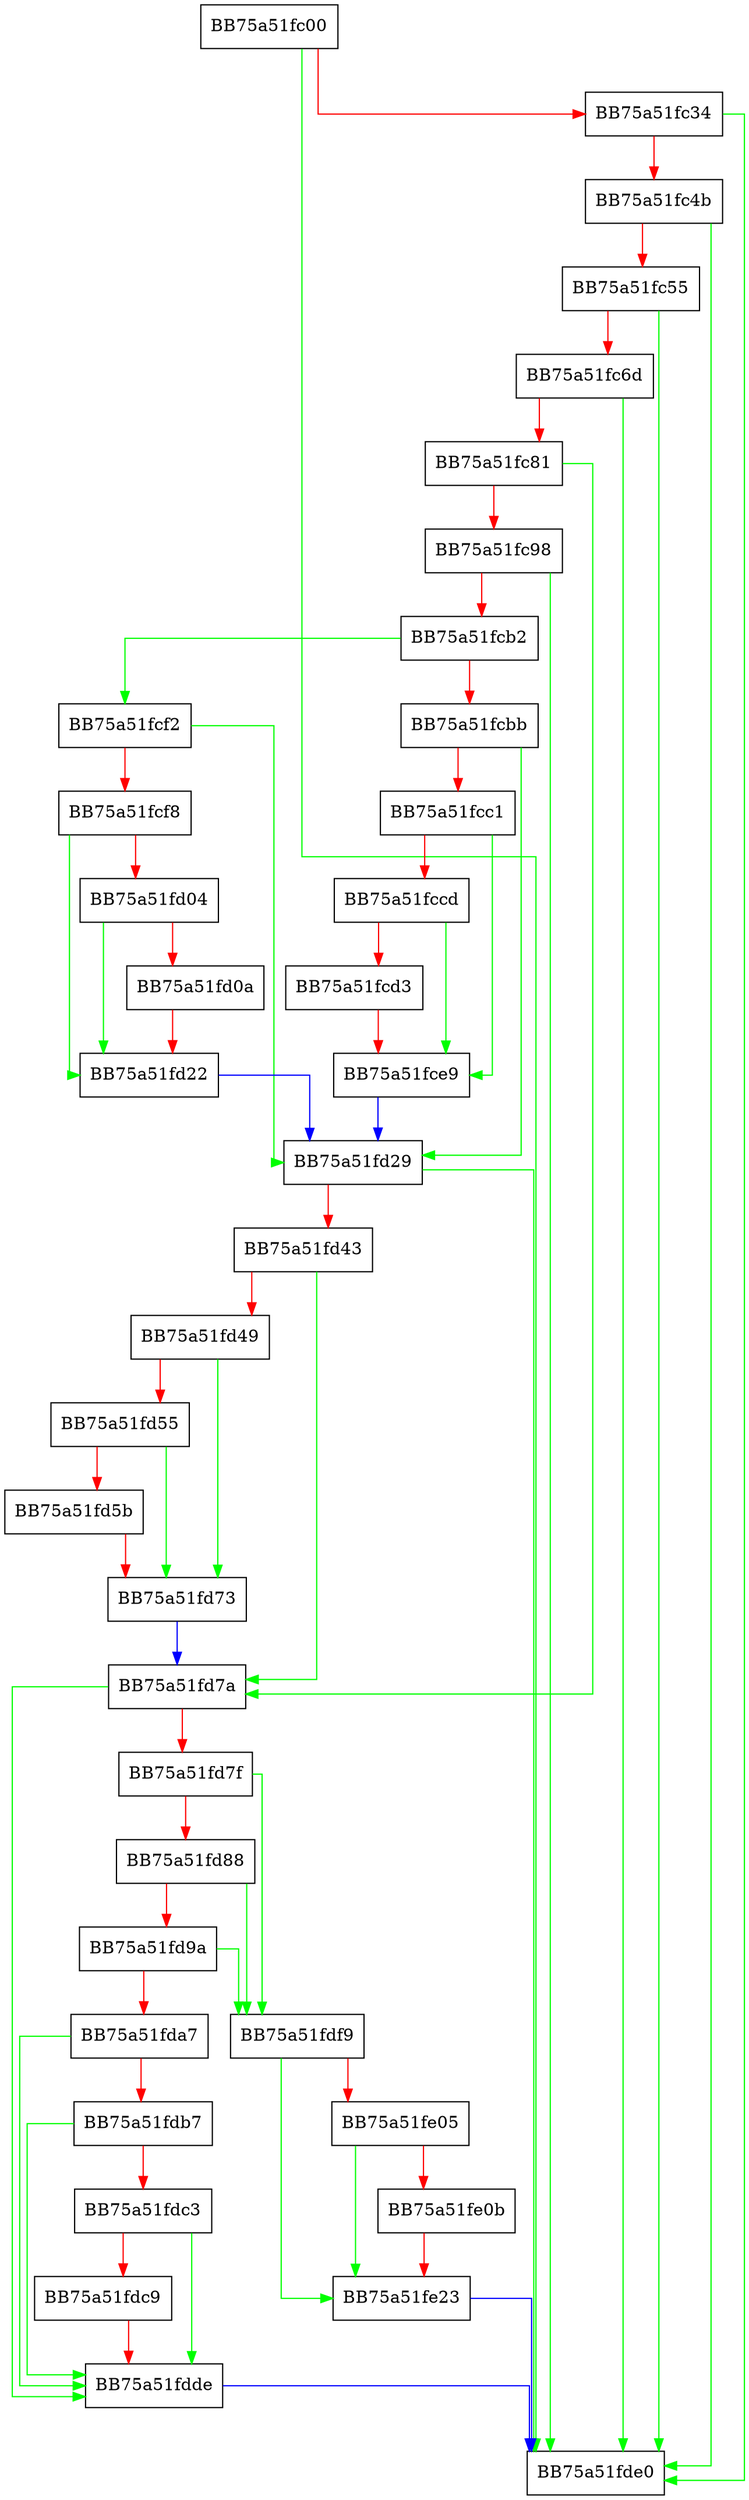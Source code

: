 digraph Read {
  node [shape="box"];
  graph [splines=ortho];
  BB75a51fc00 -> BB75a51fde0 [color="green"];
  BB75a51fc00 -> BB75a51fc34 [color="red"];
  BB75a51fc34 -> BB75a51fde0 [color="green"];
  BB75a51fc34 -> BB75a51fc4b [color="red"];
  BB75a51fc4b -> BB75a51fde0 [color="green"];
  BB75a51fc4b -> BB75a51fc55 [color="red"];
  BB75a51fc55 -> BB75a51fde0 [color="green"];
  BB75a51fc55 -> BB75a51fc6d [color="red"];
  BB75a51fc6d -> BB75a51fde0 [color="green"];
  BB75a51fc6d -> BB75a51fc81 [color="red"];
  BB75a51fc81 -> BB75a51fd7a [color="green"];
  BB75a51fc81 -> BB75a51fc98 [color="red"];
  BB75a51fc98 -> BB75a51fde0 [color="green"];
  BB75a51fc98 -> BB75a51fcb2 [color="red"];
  BB75a51fcb2 -> BB75a51fcf2 [color="green"];
  BB75a51fcb2 -> BB75a51fcbb [color="red"];
  BB75a51fcbb -> BB75a51fd29 [color="green"];
  BB75a51fcbb -> BB75a51fcc1 [color="red"];
  BB75a51fcc1 -> BB75a51fce9 [color="green"];
  BB75a51fcc1 -> BB75a51fccd [color="red"];
  BB75a51fccd -> BB75a51fce9 [color="green"];
  BB75a51fccd -> BB75a51fcd3 [color="red"];
  BB75a51fcd3 -> BB75a51fce9 [color="red"];
  BB75a51fce9 -> BB75a51fd29 [color="blue"];
  BB75a51fcf2 -> BB75a51fd29 [color="green"];
  BB75a51fcf2 -> BB75a51fcf8 [color="red"];
  BB75a51fcf8 -> BB75a51fd22 [color="green"];
  BB75a51fcf8 -> BB75a51fd04 [color="red"];
  BB75a51fd04 -> BB75a51fd22 [color="green"];
  BB75a51fd04 -> BB75a51fd0a [color="red"];
  BB75a51fd0a -> BB75a51fd22 [color="red"];
  BB75a51fd22 -> BB75a51fd29 [color="blue"];
  BB75a51fd29 -> BB75a51fde0 [color="green"];
  BB75a51fd29 -> BB75a51fd43 [color="red"];
  BB75a51fd43 -> BB75a51fd7a [color="green"];
  BB75a51fd43 -> BB75a51fd49 [color="red"];
  BB75a51fd49 -> BB75a51fd73 [color="green"];
  BB75a51fd49 -> BB75a51fd55 [color="red"];
  BB75a51fd55 -> BB75a51fd73 [color="green"];
  BB75a51fd55 -> BB75a51fd5b [color="red"];
  BB75a51fd5b -> BB75a51fd73 [color="red"];
  BB75a51fd73 -> BB75a51fd7a [color="blue"];
  BB75a51fd7a -> BB75a51fdde [color="green"];
  BB75a51fd7a -> BB75a51fd7f [color="red"];
  BB75a51fd7f -> BB75a51fdf9 [color="green"];
  BB75a51fd7f -> BB75a51fd88 [color="red"];
  BB75a51fd88 -> BB75a51fdf9 [color="green"];
  BB75a51fd88 -> BB75a51fd9a [color="red"];
  BB75a51fd9a -> BB75a51fdf9 [color="green"];
  BB75a51fd9a -> BB75a51fda7 [color="red"];
  BB75a51fda7 -> BB75a51fdde [color="green"];
  BB75a51fda7 -> BB75a51fdb7 [color="red"];
  BB75a51fdb7 -> BB75a51fdde [color="green"];
  BB75a51fdb7 -> BB75a51fdc3 [color="red"];
  BB75a51fdc3 -> BB75a51fdde [color="green"];
  BB75a51fdc3 -> BB75a51fdc9 [color="red"];
  BB75a51fdc9 -> BB75a51fdde [color="red"];
  BB75a51fdde -> BB75a51fde0 [color="blue"];
  BB75a51fdf9 -> BB75a51fe23 [color="green"];
  BB75a51fdf9 -> BB75a51fe05 [color="red"];
  BB75a51fe05 -> BB75a51fe23 [color="green"];
  BB75a51fe05 -> BB75a51fe0b [color="red"];
  BB75a51fe0b -> BB75a51fe23 [color="red"];
  BB75a51fe23 -> BB75a51fde0 [color="blue"];
}